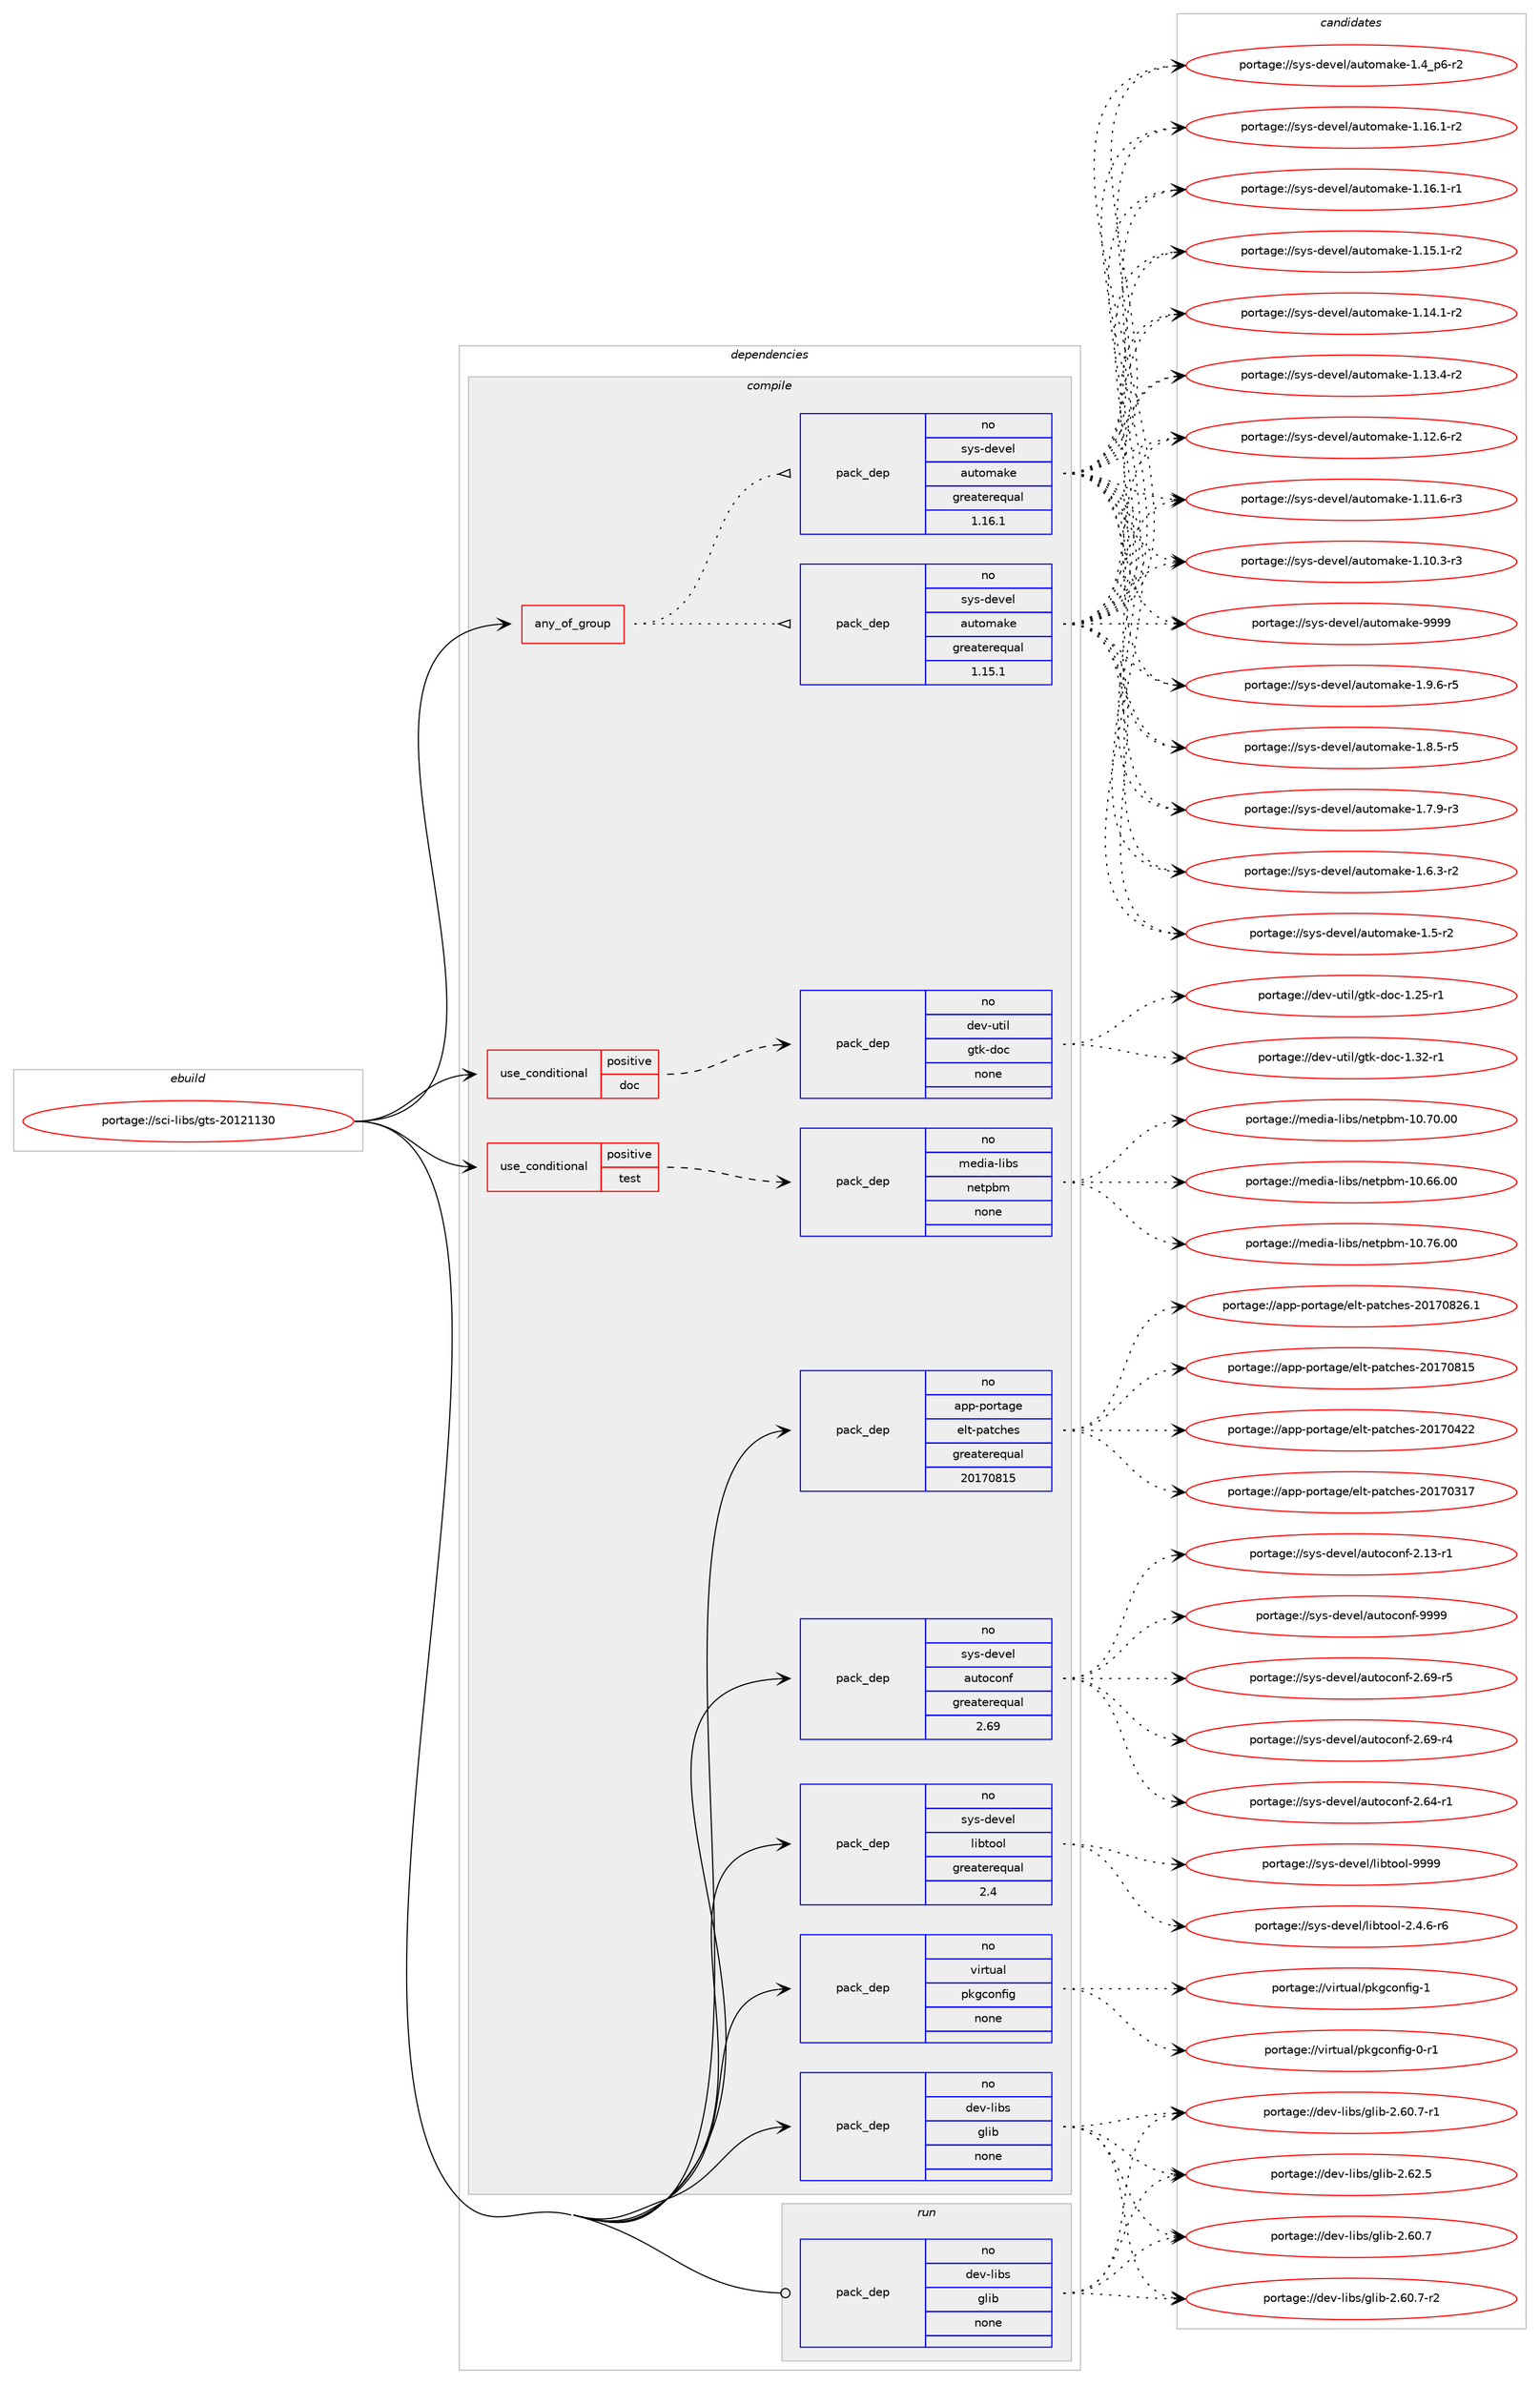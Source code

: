 digraph prolog {

# *************
# Graph options
# *************

newrank=true;
concentrate=true;
compound=true;
graph [rankdir=LR,fontname=Helvetica,fontsize=10,ranksep=1.5];#, ranksep=2.5, nodesep=0.2];
edge  [arrowhead=vee];
node  [fontname=Helvetica,fontsize=10];

# **********
# The ebuild
# **********

subgraph cluster_leftcol {
color=gray;
rank=same;
label=<<i>ebuild</i>>;
id [label="portage://sci-libs/gts-20121130", color=red, width=4, href="../sci-libs/gts-20121130.svg"];
}

# ****************
# The dependencies
# ****************

subgraph cluster_midcol {
color=gray;
label=<<i>dependencies</i>>;
subgraph cluster_compile {
fillcolor="#eeeeee";
style=filled;
label=<<i>compile</i>>;
subgraph any1046 {
dependency49976 [label=<<TABLE BORDER="0" CELLBORDER="1" CELLSPACING="0" CELLPADDING="4"><TR><TD CELLPADDING="10">any_of_group</TD></TR></TABLE>>, shape=none, color=red];subgraph pack38510 {
dependency49977 [label=<<TABLE BORDER="0" CELLBORDER="1" CELLSPACING="0" CELLPADDING="4" WIDTH="220"><TR><TD ROWSPAN="6" CELLPADDING="30">pack_dep</TD></TR><TR><TD WIDTH="110">no</TD></TR><TR><TD>sys-devel</TD></TR><TR><TD>automake</TD></TR><TR><TD>greaterequal</TD></TR><TR><TD>1.16.1</TD></TR></TABLE>>, shape=none, color=blue];
}
dependency49976:e -> dependency49977:w [weight=20,style="dotted",arrowhead="oinv"];
subgraph pack38511 {
dependency49978 [label=<<TABLE BORDER="0" CELLBORDER="1" CELLSPACING="0" CELLPADDING="4" WIDTH="220"><TR><TD ROWSPAN="6" CELLPADDING="30">pack_dep</TD></TR><TR><TD WIDTH="110">no</TD></TR><TR><TD>sys-devel</TD></TR><TR><TD>automake</TD></TR><TR><TD>greaterequal</TD></TR><TR><TD>1.15.1</TD></TR></TABLE>>, shape=none, color=blue];
}
dependency49976:e -> dependency49978:w [weight=20,style="dotted",arrowhead="oinv"];
}
id:e -> dependency49976:w [weight=20,style="solid",arrowhead="vee"];
subgraph cond10372 {
dependency49979 [label=<<TABLE BORDER="0" CELLBORDER="1" CELLSPACING="0" CELLPADDING="4"><TR><TD ROWSPAN="3" CELLPADDING="10">use_conditional</TD></TR><TR><TD>positive</TD></TR><TR><TD>doc</TD></TR></TABLE>>, shape=none, color=red];
subgraph pack38512 {
dependency49980 [label=<<TABLE BORDER="0" CELLBORDER="1" CELLSPACING="0" CELLPADDING="4" WIDTH="220"><TR><TD ROWSPAN="6" CELLPADDING="30">pack_dep</TD></TR><TR><TD WIDTH="110">no</TD></TR><TR><TD>dev-util</TD></TR><TR><TD>gtk-doc</TD></TR><TR><TD>none</TD></TR><TR><TD></TD></TR></TABLE>>, shape=none, color=blue];
}
dependency49979:e -> dependency49980:w [weight=20,style="dashed",arrowhead="vee"];
}
id:e -> dependency49979:w [weight=20,style="solid",arrowhead="vee"];
subgraph cond10373 {
dependency49981 [label=<<TABLE BORDER="0" CELLBORDER="1" CELLSPACING="0" CELLPADDING="4"><TR><TD ROWSPAN="3" CELLPADDING="10">use_conditional</TD></TR><TR><TD>positive</TD></TR><TR><TD>test</TD></TR></TABLE>>, shape=none, color=red];
subgraph pack38513 {
dependency49982 [label=<<TABLE BORDER="0" CELLBORDER="1" CELLSPACING="0" CELLPADDING="4" WIDTH="220"><TR><TD ROWSPAN="6" CELLPADDING="30">pack_dep</TD></TR><TR><TD WIDTH="110">no</TD></TR><TR><TD>media-libs</TD></TR><TR><TD>netpbm</TD></TR><TR><TD>none</TD></TR><TR><TD></TD></TR></TABLE>>, shape=none, color=blue];
}
dependency49981:e -> dependency49982:w [weight=20,style="dashed",arrowhead="vee"];
}
id:e -> dependency49981:w [weight=20,style="solid",arrowhead="vee"];
subgraph pack38514 {
dependency49983 [label=<<TABLE BORDER="0" CELLBORDER="1" CELLSPACING="0" CELLPADDING="4" WIDTH="220"><TR><TD ROWSPAN="6" CELLPADDING="30">pack_dep</TD></TR><TR><TD WIDTH="110">no</TD></TR><TR><TD>app-portage</TD></TR><TR><TD>elt-patches</TD></TR><TR><TD>greaterequal</TD></TR><TR><TD>20170815</TD></TR></TABLE>>, shape=none, color=blue];
}
id:e -> dependency49983:w [weight=20,style="solid",arrowhead="vee"];
subgraph pack38515 {
dependency49984 [label=<<TABLE BORDER="0" CELLBORDER="1" CELLSPACING="0" CELLPADDING="4" WIDTH="220"><TR><TD ROWSPAN="6" CELLPADDING="30">pack_dep</TD></TR><TR><TD WIDTH="110">no</TD></TR><TR><TD>dev-libs</TD></TR><TR><TD>glib</TD></TR><TR><TD>none</TD></TR><TR><TD></TD></TR></TABLE>>, shape=none, color=blue];
}
id:e -> dependency49984:w [weight=20,style="solid",arrowhead="vee"];
subgraph pack38516 {
dependency49985 [label=<<TABLE BORDER="0" CELLBORDER="1" CELLSPACING="0" CELLPADDING="4" WIDTH="220"><TR><TD ROWSPAN="6" CELLPADDING="30">pack_dep</TD></TR><TR><TD WIDTH="110">no</TD></TR><TR><TD>sys-devel</TD></TR><TR><TD>autoconf</TD></TR><TR><TD>greaterequal</TD></TR><TR><TD>2.69</TD></TR></TABLE>>, shape=none, color=blue];
}
id:e -> dependency49985:w [weight=20,style="solid",arrowhead="vee"];
subgraph pack38517 {
dependency49986 [label=<<TABLE BORDER="0" CELLBORDER="1" CELLSPACING="0" CELLPADDING="4" WIDTH="220"><TR><TD ROWSPAN="6" CELLPADDING="30">pack_dep</TD></TR><TR><TD WIDTH="110">no</TD></TR><TR><TD>sys-devel</TD></TR><TR><TD>libtool</TD></TR><TR><TD>greaterequal</TD></TR><TR><TD>2.4</TD></TR></TABLE>>, shape=none, color=blue];
}
id:e -> dependency49986:w [weight=20,style="solid",arrowhead="vee"];
subgraph pack38518 {
dependency49987 [label=<<TABLE BORDER="0" CELLBORDER="1" CELLSPACING="0" CELLPADDING="4" WIDTH="220"><TR><TD ROWSPAN="6" CELLPADDING="30">pack_dep</TD></TR><TR><TD WIDTH="110">no</TD></TR><TR><TD>virtual</TD></TR><TR><TD>pkgconfig</TD></TR><TR><TD>none</TD></TR><TR><TD></TD></TR></TABLE>>, shape=none, color=blue];
}
id:e -> dependency49987:w [weight=20,style="solid",arrowhead="vee"];
}
subgraph cluster_compileandrun {
fillcolor="#eeeeee";
style=filled;
label=<<i>compile and run</i>>;
}
subgraph cluster_run {
fillcolor="#eeeeee";
style=filled;
label=<<i>run</i>>;
subgraph pack38519 {
dependency49988 [label=<<TABLE BORDER="0" CELLBORDER="1" CELLSPACING="0" CELLPADDING="4" WIDTH="220"><TR><TD ROWSPAN="6" CELLPADDING="30">pack_dep</TD></TR><TR><TD WIDTH="110">no</TD></TR><TR><TD>dev-libs</TD></TR><TR><TD>glib</TD></TR><TR><TD>none</TD></TR><TR><TD></TD></TR></TABLE>>, shape=none, color=blue];
}
id:e -> dependency49988:w [weight=20,style="solid",arrowhead="odot"];
}
}

# **************
# The candidates
# **************

subgraph cluster_choices {
rank=same;
color=gray;
label=<<i>candidates</i>>;

subgraph choice38510 {
color=black;
nodesep=1;
choice115121115451001011181011084797117116111109971071014557575757 [label="portage://sys-devel/automake-9999", color=red, width=4,href="../sys-devel/automake-9999.svg"];
choice115121115451001011181011084797117116111109971071014549465746544511453 [label="portage://sys-devel/automake-1.9.6-r5", color=red, width=4,href="../sys-devel/automake-1.9.6-r5.svg"];
choice115121115451001011181011084797117116111109971071014549465646534511453 [label="portage://sys-devel/automake-1.8.5-r5", color=red, width=4,href="../sys-devel/automake-1.8.5-r5.svg"];
choice115121115451001011181011084797117116111109971071014549465546574511451 [label="portage://sys-devel/automake-1.7.9-r3", color=red, width=4,href="../sys-devel/automake-1.7.9-r3.svg"];
choice115121115451001011181011084797117116111109971071014549465446514511450 [label="portage://sys-devel/automake-1.6.3-r2", color=red, width=4,href="../sys-devel/automake-1.6.3-r2.svg"];
choice11512111545100101118101108479711711611110997107101454946534511450 [label="portage://sys-devel/automake-1.5-r2", color=red, width=4,href="../sys-devel/automake-1.5-r2.svg"];
choice115121115451001011181011084797117116111109971071014549465295112544511450 [label="portage://sys-devel/automake-1.4_p6-r2", color=red, width=4,href="../sys-devel/automake-1.4_p6-r2.svg"];
choice11512111545100101118101108479711711611110997107101454946495446494511450 [label="portage://sys-devel/automake-1.16.1-r2", color=red, width=4,href="../sys-devel/automake-1.16.1-r2.svg"];
choice11512111545100101118101108479711711611110997107101454946495446494511449 [label="portage://sys-devel/automake-1.16.1-r1", color=red, width=4,href="../sys-devel/automake-1.16.1-r1.svg"];
choice11512111545100101118101108479711711611110997107101454946495346494511450 [label="portage://sys-devel/automake-1.15.1-r2", color=red, width=4,href="../sys-devel/automake-1.15.1-r2.svg"];
choice11512111545100101118101108479711711611110997107101454946495246494511450 [label="portage://sys-devel/automake-1.14.1-r2", color=red, width=4,href="../sys-devel/automake-1.14.1-r2.svg"];
choice11512111545100101118101108479711711611110997107101454946495146524511450 [label="portage://sys-devel/automake-1.13.4-r2", color=red, width=4,href="../sys-devel/automake-1.13.4-r2.svg"];
choice11512111545100101118101108479711711611110997107101454946495046544511450 [label="portage://sys-devel/automake-1.12.6-r2", color=red, width=4,href="../sys-devel/automake-1.12.6-r2.svg"];
choice11512111545100101118101108479711711611110997107101454946494946544511451 [label="portage://sys-devel/automake-1.11.6-r3", color=red, width=4,href="../sys-devel/automake-1.11.6-r3.svg"];
choice11512111545100101118101108479711711611110997107101454946494846514511451 [label="portage://sys-devel/automake-1.10.3-r3", color=red, width=4,href="../sys-devel/automake-1.10.3-r3.svg"];
dependency49977:e -> choice115121115451001011181011084797117116111109971071014557575757:w [style=dotted,weight="100"];
dependency49977:e -> choice115121115451001011181011084797117116111109971071014549465746544511453:w [style=dotted,weight="100"];
dependency49977:e -> choice115121115451001011181011084797117116111109971071014549465646534511453:w [style=dotted,weight="100"];
dependency49977:e -> choice115121115451001011181011084797117116111109971071014549465546574511451:w [style=dotted,weight="100"];
dependency49977:e -> choice115121115451001011181011084797117116111109971071014549465446514511450:w [style=dotted,weight="100"];
dependency49977:e -> choice11512111545100101118101108479711711611110997107101454946534511450:w [style=dotted,weight="100"];
dependency49977:e -> choice115121115451001011181011084797117116111109971071014549465295112544511450:w [style=dotted,weight="100"];
dependency49977:e -> choice11512111545100101118101108479711711611110997107101454946495446494511450:w [style=dotted,weight="100"];
dependency49977:e -> choice11512111545100101118101108479711711611110997107101454946495446494511449:w [style=dotted,weight="100"];
dependency49977:e -> choice11512111545100101118101108479711711611110997107101454946495346494511450:w [style=dotted,weight="100"];
dependency49977:e -> choice11512111545100101118101108479711711611110997107101454946495246494511450:w [style=dotted,weight="100"];
dependency49977:e -> choice11512111545100101118101108479711711611110997107101454946495146524511450:w [style=dotted,weight="100"];
dependency49977:e -> choice11512111545100101118101108479711711611110997107101454946495046544511450:w [style=dotted,weight="100"];
dependency49977:e -> choice11512111545100101118101108479711711611110997107101454946494946544511451:w [style=dotted,weight="100"];
dependency49977:e -> choice11512111545100101118101108479711711611110997107101454946494846514511451:w [style=dotted,weight="100"];
}
subgraph choice38511 {
color=black;
nodesep=1;
choice115121115451001011181011084797117116111109971071014557575757 [label="portage://sys-devel/automake-9999", color=red, width=4,href="../sys-devel/automake-9999.svg"];
choice115121115451001011181011084797117116111109971071014549465746544511453 [label="portage://sys-devel/automake-1.9.6-r5", color=red, width=4,href="../sys-devel/automake-1.9.6-r5.svg"];
choice115121115451001011181011084797117116111109971071014549465646534511453 [label="portage://sys-devel/automake-1.8.5-r5", color=red, width=4,href="../sys-devel/automake-1.8.5-r5.svg"];
choice115121115451001011181011084797117116111109971071014549465546574511451 [label="portage://sys-devel/automake-1.7.9-r3", color=red, width=4,href="../sys-devel/automake-1.7.9-r3.svg"];
choice115121115451001011181011084797117116111109971071014549465446514511450 [label="portage://sys-devel/automake-1.6.3-r2", color=red, width=4,href="../sys-devel/automake-1.6.3-r2.svg"];
choice11512111545100101118101108479711711611110997107101454946534511450 [label="portage://sys-devel/automake-1.5-r2", color=red, width=4,href="../sys-devel/automake-1.5-r2.svg"];
choice115121115451001011181011084797117116111109971071014549465295112544511450 [label="portage://sys-devel/automake-1.4_p6-r2", color=red, width=4,href="../sys-devel/automake-1.4_p6-r2.svg"];
choice11512111545100101118101108479711711611110997107101454946495446494511450 [label="portage://sys-devel/automake-1.16.1-r2", color=red, width=4,href="../sys-devel/automake-1.16.1-r2.svg"];
choice11512111545100101118101108479711711611110997107101454946495446494511449 [label="portage://sys-devel/automake-1.16.1-r1", color=red, width=4,href="../sys-devel/automake-1.16.1-r1.svg"];
choice11512111545100101118101108479711711611110997107101454946495346494511450 [label="portage://sys-devel/automake-1.15.1-r2", color=red, width=4,href="../sys-devel/automake-1.15.1-r2.svg"];
choice11512111545100101118101108479711711611110997107101454946495246494511450 [label="portage://sys-devel/automake-1.14.1-r2", color=red, width=4,href="../sys-devel/automake-1.14.1-r2.svg"];
choice11512111545100101118101108479711711611110997107101454946495146524511450 [label="portage://sys-devel/automake-1.13.4-r2", color=red, width=4,href="../sys-devel/automake-1.13.4-r2.svg"];
choice11512111545100101118101108479711711611110997107101454946495046544511450 [label="portage://sys-devel/automake-1.12.6-r2", color=red, width=4,href="../sys-devel/automake-1.12.6-r2.svg"];
choice11512111545100101118101108479711711611110997107101454946494946544511451 [label="portage://sys-devel/automake-1.11.6-r3", color=red, width=4,href="../sys-devel/automake-1.11.6-r3.svg"];
choice11512111545100101118101108479711711611110997107101454946494846514511451 [label="portage://sys-devel/automake-1.10.3-r3", color=red, width=4,href="../sys-devel/automake-1.10.3-r3.svg"];
dependency49978:e -> choice115121115451001011181011084797117116111109971071014557575757:w [style=dotted,weight="100"];
dependency49978:e -> choice115121115451001011181011084797117116111109971071014549465746544511453:w [style=dotted,weight="100"];
dependency49978:e -> choice115121115451001011181011084797117116111109971071014549465646534511453:w [style=dotted,weight="100"];
dependency49978:e -> choice115121115451001011181011084797117116111109971071014549465546574511451:w [style=dotted,weight="100"];
dependency49978:e -> choice115121115451001011181011084797117116111109971071014549465446514511450:w [style=dotted,weight="100"];
dependency49978:e -> choice11512111545100101118101108479711711611110997107101454946534511450:w [style=dotted,weight="100"];
dependency49978:e -> choice115121115451001011181011084797117116111109971071014549465295112544511450:w [style=dotted,weight="100"];
dependency49978:e -> choice11512111545100101118101108479711711611110997107101454946495446494511450:w [style=dotted,weight="100"];
dependency49978:e -> choice11512111545100101118101108479711711611110997107101454946495446494511449:w [style=dotted,weight="100"];
dependency49978:e -> choice11512111545100101118101108479711711611110997107101454946495346494511450:w [style=dotted,weight="100"];
dependency49978:e -> choice11512111545100101118101108479711711611110997107101454946495246494511450:w [style=dotted,weight="100"];
dependency49978:e -> choice11512111545100101118101108479711711611110997107101454946495146524511450:w [style=dotted,weight="100"];
dependency49978:e -> choice11512111545100101118101108479711711611110997107101454946495046544511450:w [style=dotted,weight="100"];
dependency49978:e -> choice11512111545100101118101108479711711611110997107101454946494946544511451:w [style=dotted,weight="100"];
dependency49978:e -> choice11512111545100101118101108479711711611110997107101454946494846514511451:w [style=dotted,weight="100"];
}
subgraph choice38512 {
color=black;
nodesep=1;
choice1001011184511711610510847103116107451001119945494651504511449 [label="portage://dev-util/gtk-doc-1.32-r1", color=red, width=4,href="../dev-util/gtk-doc-1.32-r1.svg"];
choice1001011184511711610510847103116107451001119945494650534511449 [label="portage://dev-util/gtk-doc-1.25-r1", color=red, width=4,href="../dev-util/gtk-doc-1.25-r1.svg"];
dependency49980:e -> choice1001011184511711610510847103116107451001119945494651504511449:w [style=dotted,weight="100"];
dependency49980:e -> choice1001011184511711610510847103116107451001119945494650534511449:w [style=dotted,weight="100"];
}
subgraph choice38513 {
color=black;
nodesep=1;
choice1091011001059745108105981154711010111611298109454948465554464848 [label="portage://media-libs/netpbm-10.76.00", color=red, width=4,href="../media-libs/netpbm-10.76.00.svg"];
choice1091011001059745108105981154711010111611298109454948465548464848 [label="portage://media-libs/netpbm-10.70.00", color=red, width=4,href="../media-libs/netpbm-10.70.00.svg"];
choice1091011001059745108105981154711010111611298109454948465454464848 [label="portage://media-libs/netpbm-10.66.00", color=red, width=4,href="../media-libs/netpbm-10.66.00.svg"];
dependency49982:e -> choice1091011001059745108105981154711010111611298109454948465554464848:w [style=dotted,weight="100"];
dependency49982:e -> choice1091011001059745108105981154711010111611298109454948465548464848:w [style=dotted,weight="100"];
dependency49982:e -> choice1091011001059745108105981154711010111611298109454948465454464848:w [style=dotted,weight="100"];
}
subgraph choice38514 {
color=black;
nodesep=1;
choice971121124511211111411697103101471011081164511297116991041011154550484955485650544649 [label="portage://app-portage/elt-patches-20170826.1", color=red, width=4,href="../app-portage/elt-patches-20170826.1.svg"];
choice97112112451121111141169710310147101108116451129711699104101115455048495548564953 [label="portage://app-portage/elt-patches-20170815", color=red, width=4,href="../app-portage/elt-patches-20170815.svg"];
choice97112112451121111141169710310147101108116451129711699104101115455048495548525050 [label="portage://app-portage/elt-patches-20170422", color=red, width=4,href="../app-portage/elt-patches-20170422.svg"];
choice97112112451121111141169710310147101108116451129711699104101115455048495548514955 [label="portage://app-portage/elt-patches-20170317", color=red, width=4,href="../app-portage/elt-patches-20170317.svg"];
dependency49983:e -> choice971121124511211111411697103101471011081164511297116991041011154550484955485650544649:w [style=dotted,weight="100"];
dependency49983:e -> choice97112112451121111141169710310147101108116451129711699104101115455048495548564953:w [style=dotted,weight="100"];
dependency49983:e -> choice97112112451121111141169710310147101108116451129711699104101115455048495548525050:w [style=dotted,weight="100"];
dependency49983:e -> choice97112112451121111141169710310147101108116451129711699104101115455048495548514955:w [style=dotted,weight="100"];
}
subgraph choice38515 {
color=black;
nodesep=1;
choice1001011184510810598115471031081059845504654504653 [label="portage://dev-libs/glib-2.62.5", color=red, width=4,href="../dev-libs/glib-2.62.5.svg"];
choice10010111845108105981154710310810598455046544846554511450 [label="portage://dev-libs/glib-2.60.7-r2", color=red, width=4,href="../dev-libs/glib-2.60.7-r2.svg"];
choice10010111845108105981154710310810598455046544846554511449 [label="portage://dev-libs/glib-2.60.7-r1", color=red, width=4,href="../dev-libs/glib-2.60.7-r1.svg"];
choice1001011184510810598115471031081059845504654484655 [label="portage://dev-libs/glib-2.60.7", color=red, width=4,href="../dev-libs/glib-2.60.7.svg"];
dependency49984:e -> choice1001011184510810598115471031081059845504654504653:w [style=dotted,weight="100"];
dependency49984:e -> choice10010111845108105981154710310810598455046544846554511450:w [style=dotted,weight="100"];
dependency49984:e -> choice10010111845108105981154710310810598455046544846554511449:w [style=dotted,weight="100"];
dependency49984:e -> choice1001011184510810598115471031081059845504654484655:w [style=dotted,weight="100"];
}
subgraph choice38516 {
color=black;
nodesep=1;
choice115121115451001011181011084797117116111991111101024557575757 [label="portage://sys-devel/autoconf-9999", color=red, width=4,href="../sys-devel/autoconf-9999.svg"];
choice1151211154510010111810110847971171161119911111010245504654574511453 [label="portage://sys-devel/autoconf-2.69-r5", color=red, width=4,href="../sys-devel/autoconf-2.69-r5.svg"];
choice1151211154510010111810110847971171161119911111010245504654574511452 [label="portage://sys-devel/autoconf-2.69-r4", color=red, width=4,href="../sys-devel/autoconf-2.69-r4.svg"];
choice1151211154510010111810110847971171161119911111010245504654524511449 [label="portage://sys-devel/autoconf-2.64-r1", color=red, width=4,href="../sys-devel/autoconf-2.64-r1.svg"];
choice1151211154510010111810110847971171161119911111010245504649514511449 [label="portage://sys-devel/autoconf-2.13-r1", color=red, width=4,href="../sys-devel/autoconf-2.13-r1.svg"];
dependency49985:e -> choice115121115451001011181011084797117116111991111101024557575757:w [style=dotted,weight="100"];
dependency49985:e -> choice1151211154510010111810110847971171161119911111010245504654574511453:w [style=dotted,weight="100"];
dependency49985:e -> choice1151211154510010111810110847971171161119911111010245504654574511452:w [style=dotted,weight="100"];
dependency49985:e -> choice1151211154510010111810110847971171161119911111010245504654524511449:w [style=dotted,weight="100"];
dependency49985:e -> choice1151211154510010111810110847971171161119911111010245504649514511449:w [style=dotted,weight="100"];
}
subgraph choice38517 {
color=black;
nodesep=1;
choice1151211154510010111810110847108105981161111111084557575757 [label="portage://sys-devel/libtool-9999", color=red, width=4,href="../sys-devel/libtool-9999.svg"];
choice1151211154510010111810110847108105981161111111084550465246544511454 [label="portage://sys-devel/libtool-2.4.6-r6", color=red, width=4,href="../sys-devel/libtool-2.4.6-r6.svg"];
dependency49986:e -> choice1151211154510010111810110847108105981161111111084557575757:w [style=dotted,weight="100"];
dependency49986:e -> choice1151211154510010111810110847108105981161111111084550465246544511454:w [style=dotted,weight="100"];
}
subgraph choice38518 {
color=black;
nodesep=1;
choice1181051141161179710847112107103991111101021051034549 [label="portage://virtual/pkgconfig-1", color=red, width=4,href="../virtual/pkgconfig-1.svg"];
choice11810511411611797108471121071039911111010210510345484511449 [label="portage://virtual/pkgconfig-0-r1", color=red, width=4,href="../virtual/pkgconfig-0-r1.svg"];
dependency49987:e -> choice1181051141161179710847112107103991111101021051034549:w [style=dotted,weight="100"];
dependency49987:e -> choice11810511411611797108471121071039911111010210510345484511449:w [style=dotted,weight="100"];
}
subgraph choice38519 {
color=black;
nodesep=1;
choice1001011184510810598115471031081059845504654504653 [label="portage://dev-libs/glib-2.62.5", color=red, width=4,href="../dev-libs/glib-2.62.5.svg"];
choice10010111845108105981154710310810598455046544846554511450 [label="portage://dev-libs/glib-2.60.7-r2", color=red, width=4,href="../dev-libs/glib-2.60.7-r2.svg"];
choice10010111845108105981154710310810598455046544846554511449 [label="portage://dev-libs/glib-2.60.7-r1", color=red, width=4,href="../dev-libs/glib-2.60.7-r1.svg"];
choice1001011184510810598115471031081059845504654484655 [label="portage://dev-libs/glib-2.60.7", color=red, width=4,href="../dev-libs/glib-2.60.7.svg"];
dependency49988:e -> choice1001011184510810598115471031081059845504654504653:w [style=dotted,weight="100"];
dependency49988:e -> choice10010111845108105981154710310810598455046544846554511450:w [style=dotted,weight="100"];
dependency49988:e -> choice10010111845108105981154710310810598455046544846554511449:w [style=dotted,weight="100"];
dependency49988:e -> choice1001011184510810598115471031081059845504654484655:w [style=dotted,weight="100"];
}
}

}

